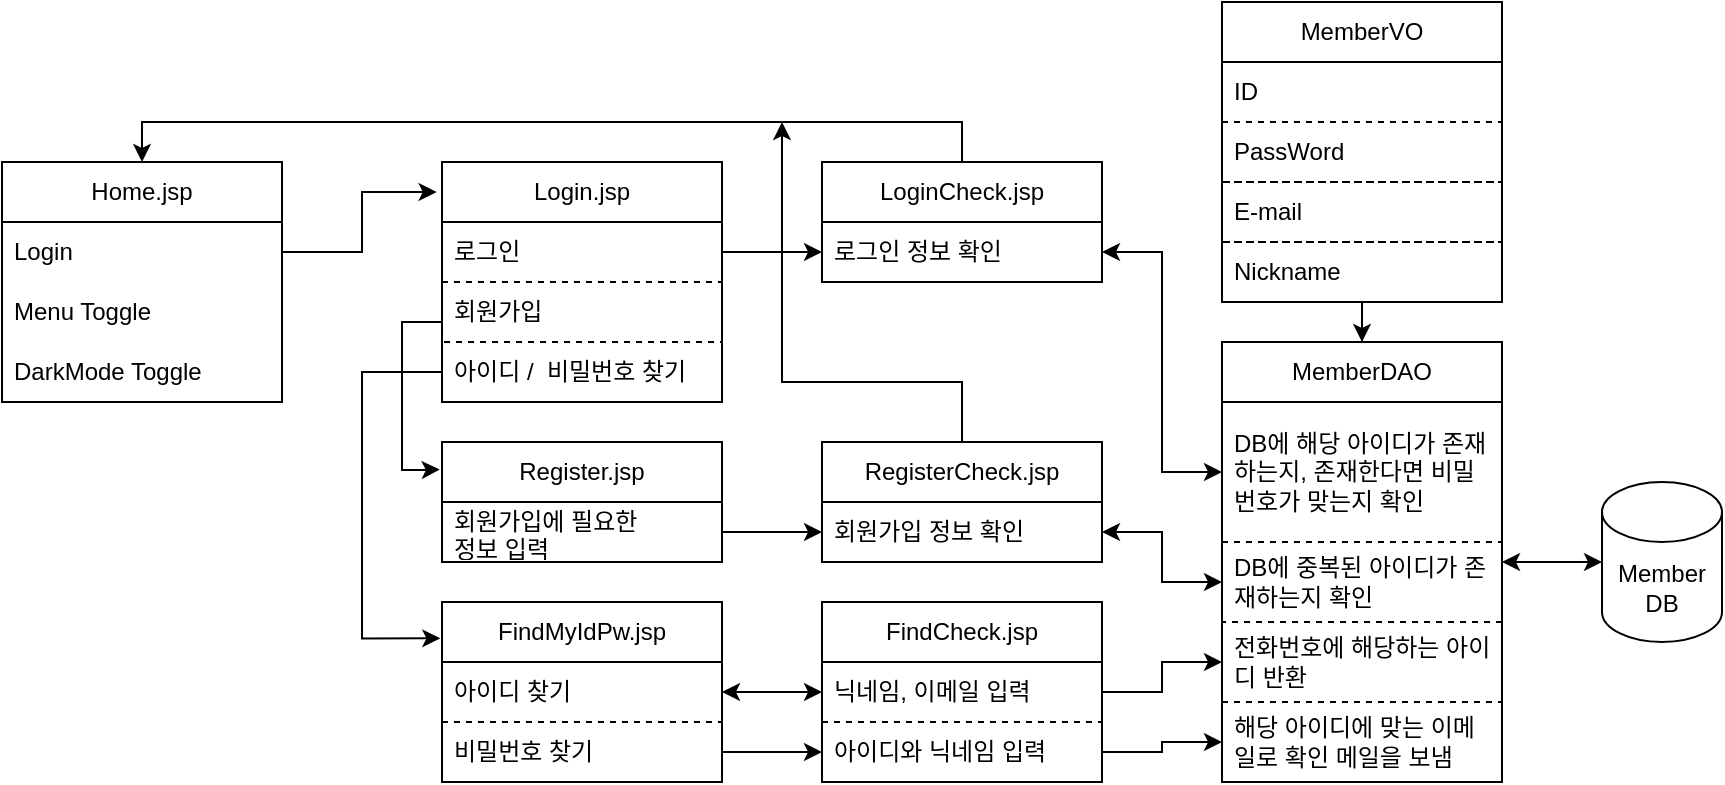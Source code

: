 <mxfile version="25.0.3">
  <diagram name="페이지-1" id="HWVJXGZuW3CK4hEEdGh3">
    <mxGraphModel dx="1434" dy="754" grid="1" gridSize="10" guides="1" tooltips="1" connect="1" arrows="1" fold="1" page="1" pageScale="1" pageWidth="1100" pageHeight="850" math="0" shadow="0">
      <root>
        <mxCell id="0" />
        <mxCell id="1" parent="0" />
        <mxCell id="S_vBsWQpr0SqbrmdmOaY-44" value="&lt;div&gt;Home.jsp&lt;/div&gt;" style="swimlane;fontStyle=0;childLayout=stackLayout;horizontal=1;startSize=30;horizontalStack=0;resizeParent=1;resizeParentMax=0;resizeLast=0;collapsible=1;marginBottom=0;whiteSpace=wrap;html=1;" parent="1" vertex="1">
          <mxGeometry x="120" y="240" width="140" height="120" as="geometry">
            <mxRectangle x="430" y="270" width="90" height="30" as="alternateBounds" />
          </mxGeometry>
        </mxCell>
        <mxCell id="S_vBsWQpr0SqbrmdmOaY-45" value="Login" style="text;strokeColor=none;fillColor=none;align=left;verticalAlign=middle;spacingLeft=4;spacingRight=4;overflow=hidden;points=[[0,0.5],[1,0.5]];portConstraint=eastwest;rotatable=0;whiteSpace=wrap;html=1;" parent="S_vBsWQpr0SqbrmdmOaY-44" vertex="1">
          <mxGeometry y="30" width="140" height="30" as="geometry" />
        </mxCell>
        <mxCell id="S_vBsWQpr0SqbrmdmOaY-46" value="Menu Toggle" style="text;strokeColor=none;fillColor=none;align=left;verticalAlign=middle;spacingLeft=4;spacingRight=4;overflow=hidden;points=[[0,0.5],[1,0.5]];portConstraint=eastwest;rotatable=0;whiteSpace=wrap;html=1;" parent="S_vBsWQpr0SqbrmdmOaY-44" vertex="1">
          <mxGeometry y="60" width="140" height="30" as="geometry" />
        </mxCell>
        <mxCell id="S_vBsWQpr0SqbrmdmOaY-47" value="DarkMode Toggle" style="text;strokeColor=none;fillColor=none;align=left;verticalAlign=middle;spacingLeft=4;spacingRight=4;overflow=hidden;points=[[0,0.5],[1,0.5]];portConstraint=eastwest;rotatable=0;whiteSpace=wrap;html=1;" parent="S_vBsWQpr0SqbrmdmOaY-44" vertex="1">
          <mxGeometry y="90" width="140" height="30" as="geometry" />
        </mxCell>
        <mxCell id="S_vBsWQpr0SqbrmdmOaY-49" value="Login.jsp" style="swimlane;fontStyle=0;childLayout=stackLayout;horizontal=1;startSize=30;horizontalStack=0;resizeParent=1;resizeParentMax=0;resizeLast=0;collapsible=1;marginBottom=0;whiteSpace=wrap;html=1;" parent="1" vertex="1">
          <mxGeometry x="340" y="240" width="140" height="120" as="geometry" />
        </mxCell>
        <mxCell id="S_vBsWQpr0SqbrmdmOaY-50" value="로그인" style="text;strokeColor=none;fillColor=none;align=left;verticalAlign=middle;spacingLeft=4;spacingRight=4;overflow=hidden;points=[[0,0.5],[1,0.5]];portConstraint=eastwest;rotatable=0;whiteSpace=wrap;html=1;" parent="S_vBsWQpr0SqbrmdmOaY-49" vertex="1">
          <mxGeometry y="30" width="140" height="30" as="geometry" />
        </mxCell>
        <mxCell id="S_vBsWQpr0SqbrmdmOaY-51" value="회원가입" style="text;strokeColor=default;fillColor=none;align=left;verticalAlign=middle;spacingLeft=4;spacingRight=4;overflow=hidden;points=[[0,0.5],[1,0.5]];portConstraint=eastwest;rotatable=0;whiteSpace=wrap;html=1;dashed=1;" parent="S_vBsWQpr0SqbrmdmOaY-49" vertex="1">
          <mxGeometry y="60" width="140" height="30" as="geometry" />
        </mxCell>
        <mxCell id="S_vBsWQpr0SqbrmdmOaY-52" value="아이디 /&amp;nbsp; 비밀번호 찾기" style="text;strokeColor=none;fillColor=none;align=left;verticalAlign=middle;spacingLeft=4;spacingRight=4;overflow=hidden;points=[[0,0.5],[1,0.5]];portConstraint=eastwest;rotatable=0;whiteSpace=wrap;html=1;" parent="S_vBsWQpr0SqbrmdmOaY-49" vertex="1">
          <mxGeometry y="90" width="140" height="30" as="geometry" />
        </mxCell>
        <mxCell id="S_vBsWQpr0SqbrmdmOaY-71" style="edgeStyle=orthogonalEdgeStyle;rounded=0;orthogonalLoop=1;jettySize=auto;html=1;entryX=0.5;entryY=0;entryDx=0;entryDy=0;" parent="1" source="S_vBsWQpr0SqbrmdmOaY-53" target="S_vBsWQpr0SqbrmdmOaY-44" edge="1">
          <mxGeometry relative="1" as="geometry">
            <Array as="points">
              <mxPoint x="600" y="220" />
              <mxPoint x="190" y="220" />
            </Array>
          </mxGeometry>
        </mxCell>
        <mxCell id="S_vBsWQpr0SqbrmdmOaY-53" value="LoginCheck.jsp" style="swimlane;fontStyle=0;childLayout=stackLayout;horizontal=1;startSize=30;horizontalStack=0;resizeParent=1;resizeParentMax=0;resizeLast=0;collapsible=1;marginBottom=0;whiteSpace=wrap;html=1;" parent="1" vertex="1">
          <mxGeometry x="530" y="240" width="140" height="60" as="geometry" />
        </mxCell>
        <mxCell id="S_vBsWQpr0SqbrmdmOaY-54" value="로그인 정보 확인" style="text;strokeColor=none;fillColor=none;align=left;verticalAlign=middle;spacingLeft=4;spacingRight=4;overflow=hidden;points=[[0,0.5],[1,0.5]];portConstraint=eastwest;rotatable=0;whiteSpace=wrap;html=1;" parent="S_vBsWQpr0SqbrmdmOaY-53" vertex="1">
          <mxGeometry y="30" width="140" height="30" as="geometry" />
        </mxCell>
        <mxCell id="S_vBsWQpr0SqbrmdmOaY-58" style="edgeStyle=orthogonalEdgeStyle;rounded=0;orthogonalLoop=1;jettySize=auto;html=1;exitX=1;exitY=0.5;exitDx=0;exitDy=0;entryX=-0.019;entryY=0.125;entryDx=0;entryDy=0;entryPerimeter=0;" parent="1" source="S_vBsWQpr0SqbrmdmOaY-45" target="S_vBsWQpr0SqbrmdmOaY-49" edge="1">
          <mxGeometry relative="1" as="geometry" />
        </mxCell>
        <mxCell id="S_vBsWQpr0SqbrmdmOaY-68" style="edgeStyle=orthogonalEdgeStyle;rounded=0;orthogonalLoop=1;jettySize=auto;html=1;entryX=0.5;entryY=0;entryDx=0;entryDy=0;" parent="1" source="S_vBsWQpr0SqbrmdmOaY-59" target="S_vBsWQpr0SqbrmdmOaY-64" edge="1">
          <mxGeometry relative="1" as="geometry" />
        </mxCell>
        <mxCell id="S_vBsWQpr0SqbrmdmOaY-59" value="MemberVO" style="swimlane;fontStyle=0;childLayout=stackLayout;horizontal=1;startSize=30;horizontalStack=0;resizeParent=1;resizeParentMax=0;resizeLast=0;collapsible=1;marginBottom=0;whiteSpace=wrap;html=1;" parent="1" vertex="1">
          <mxGeometry x="730" y="160" width="140" height="150" as="geometry" />
        </mxCell>
        <mxCell id="S_vBsWQpr0SqbrmdmOaY-60" value="ID" style="text;strokeColor=none;fillColor=none;align=left;verticalAlign=middle;spacingLeft=4;spacingRight=4;overflow=hidden;points=[[0,0.5],[1,0.5]];portConstraint=eastwest;rotatable=0;whiteSpace=wrap;html=1;" parent="S_vBsWQpr0SqbrmdmOaY-59" vertex="1">
          <mxGeometry y="30" width="140" height="30" as="geometry" />
        </mxCell>
        <mxCell id="S_vBsWQpr0SqbrmdmOaY-61" value="PassWord" style="text;strokeColor=default;fillColor=none;align=left;verticalAlign=middle;spacingLeft=4;spacingRight=4;overflow=hidden;points=[[0,0.5],[1,0.5]];portConstraint=eastwest;rotatable=0;whiteSpace=wrap;html=1;dashed=1;" parent="S_vBsWQpr0SqbrmdmOaY-59" vertex="1">
          <mxGeometry y="60" width="140" height="30" as="geometry" />
        </mxCell>
        <mxCell id="S_vBsWQpr0SqbrmdmOaY-97" value="E-mail" style="text;strokeColor=default;fillColor=none;align=left;verticalAlign=middle;spacingLeft=4;spacingRight=4;overflow=hidden;points=[[0,0.5],[1,0.5]];portConstraint=eastwest;rotatable=0;whiteSpace=wrap;html=1;dashed=1;" parent="S_vBsWQpr0SqbrmdmOaY-59" vertex="1">
          <mxGeometry y="90" width="140" height="30" as="geometry" />
        </mxCell>
        <mxCell id="S_vBsWQpr0SqbrmdmOaY-98" value="Nickname" style="text;strokeColor=default;fillColor=none;align=left;verticalAlign=middle;spacingLeft=4;spacingRight=4;overflow=hidden;points=[[0,0.5],[1,0.5]];portConstraint=eastwest;rotatable=0;whiteSpace=wrap;html=1;dashed=1;" parent="S_vBsWQpr0SqbrmdmOaY-59" vertex="1">
          <mxGeometry y="120" width="140" height="30" as="geometry" />
        </mxCell>
        <mxCell id="S_vBsWQpr0SqbrmdmOaY-63" style="edgeStyle=orthogonalEdgeStyle;rounded=0;orthogonalLoop=1;jettySize=auto;html=1;entryX=0;entryY=0.5;entryDx=0;entryDy=0;" parent="1" source="S_vBsWQpr0SqbrmdmOaY-50" target="S_vBsWQpr0SqbrmdmOaY-54" edge="1">
          <mxGeometry relative="1" as="geometry" />
        </mxCell>
        <mxCell id="S_vBsWQpr0SqbrmdmOaY-64" value="MemberDAO" style="swimlane;fontStyle=0;childLayout=stackLayout;horizontal=1;startSize=30;horizontalStack=0;resizeParent=1;resizeParentMax=0;resizeLast=0;collapsible=1;marginBottom=0;whiteSpace=wrap;html=1;" parent="1" vertex="1">
          <mxGeometry x="730" y="330" width="140" height="220" as="geometry" />
        </mxCell>
        <mxCell id="S_vBsWQpr0SqbrmdmOaY-65" value="DB에 해당 아이디가 존재하는지, 존재한다면 비밀번호가 맞는지 확인" style="text;strokeColor=none;fillColor=none;align=left;verticalAlign=middle;spacingLeft=4;spacingRight=4;overflow=hidden;points=[[0,0.5],[1,0.5]];portConstraint=eastwest;rotatable=0;whiteSpace=wrap;html=1;" parent="S_vBsWQpr0SqbrmdmOaY-64" vertex="1">
          <mxGeometry y="30" width="140" height="70" as="geometry" />
        </mxCell>
        <mxCell id="S_vBsWQpr0SqbrmdmOaY-79" value="DB에 중복된 아이디가 존재하는지 확인" style="text;strokeColor=default;fillColor=none;align=left;verticalAlign=middle;spacingLeft=4;spacingRight=4;overflow=hidden;points=[[0,0.5],[1,0.5]];portConstraint=eastwest;rotatable=0;whiteSpace=wrap;html=1;dashed=1;" parent="S_vBsWQpr0SqbrmdmOaY-64" vertex="1">
          <mxGeometry y="100" width="140" height="40" as="geometry" />
        </mxCell>
        <mxCell id="S_vBsWQpr0SqbrmdmOaY-91" value="전화번호에 해당하는 아이디 반환" style="text;strokeColor=none;fillColor=none;align=left;verticalAlign=middle;spacingLeft=4;spacingRight=4;overflow=hidden;points=[[0,0.5],[1,0.5]];portConstraint=eastwest;rotatable=0;whiteSpace=wrap;html=1;" parent="S_vBsWQpr0SqbrmdmOaY-64" vertex="1">
          <mxGeometry y="140" width="140" height="40" as="geometry" />
        </mxCell>
        <mxCell id="S_vBsWQpr0SqbrmdmOaY-102" value="해당 아이디에 맞는 이메일로 확인 메일을 보냄" style="text;strokeColor=default;fillColor=none;align=left;verticalAlign=middle;spacingLeft=4;spacingRight=4;overflow=hidden;points=[[0,0.5],[1,0.5]];portConstraint=eastwest;rotatable=0;whiteSpace=wrap;html=1;dashed=1;" parent="S_vBsWQpr0SqbrmdmOaY-64" vertex="1">
          <mxGeometry y="180" width="140" height="40" as="geometry" />
        </mxCell>
        <mxCell id="S_vBsWQpr0SqbrmdmOaY-69" style="edgeStyle=orthogonalEdgeStyle;rounded=0;orthogonalLoop=1;jettySize=auto;html=1;entryX=0;entryY=0.5;entryDx=0;entryDy=0;startArrow=classic;startFill=1;" parent="1" source="S_vBsWQpr0SqbrmdmOaY-54" target="S_vBsWQpr0SqbrmdmOaY-65" edge="1">
          <mxGeometry relative="1" as="geometry" />
        </mxCell>
        <mxCell id="S_vBsWQpr0SqbrmdmOaY-72" value="Register.jsp" style="swimlane;fontStyle=0;childLayout=stackLayout;horizontal=1;startSize=30;horizontalStack=0;resizeParent=1;resizeParentMax=0;resizeLast=0;collapsible=1;marginBottom=0;whiteSpace=wrap;html=1;" parent="1" vertex="1">
          <mxGeometry x="340" y="380" width="140" height="60" as="geometry" />
        </mxCell>
        <mxCell id="S_vBsWQpr0SqbrmdmOaY-73" value="&lt;div&gt;회원가입에 필요한 &lt;br&gt;&lt;/div&gt;&lt;div&gt;정보 입력&lt;/div&gt;" style="text;strokeColor=none;fillColor=none;align=left;verticalAlign=middle;spacingLeft=4;spacingRight=4;overflow=hidden;points=[[0,0.5],[1,0.5]];portConstraint=eastwest;rotatable=0;whiteSpace=wrap;html=1;" parent="S_vBsWQpr0SqbrmdmOaY-72" vertex="1">
          <mxGeometry y="30" width="140" height="30" as="geometry" />
        </mxCell>
        <mxCell id="S_vBsWQpr0SqbrmdmOaY-76" style="edgeStyle=orthogonalEdgeStyle;rounded=0;orthogonalLoop=1;jettySize=auto;html=1;entryX=-0.008;entryY=0.146;entryDx=0;entryDy=0;entryPerimeter=0;" parent="1" edge="1">
          <mxGeometry relative="1" as="geometry">
            <mxPoint x="340" y="320" as="sourcePoint" />
            <mxPoint x="338.88" y="393.76" as="targetPoint" />
            <Array as="points">
              <mxPoint x="320" y="320" />
              <mxPoint x="320" y="394" />
              <mxPoint x="330" y="394" />
            </Array>
          </mxGeometry>
        </mxCell>
        <mxCell id="S_vBsWQpr0SqbrmdmOaY-86" style="edgeStyle=orthogonalEdgeStyle;rounded=0;orthogonalLoop=1;jettySize=auto;html=1;" parent="1" source="S_vBsWQpr0SqbrmdmOaY-77" edge="1">
          <mxGeometry relative="1" as="geometry">
            <mxPoint x="510" y="220" as="targetPoint" />
            <Array as="points">
              <mxPoint x="600" y="350" />
              <mxPoint x="510" y="350" />
            </Array>
          </mxGeometry>
        </mxCell>
        <mxCell id="S_vBsWQpr0SqbrmdmOaY-77" value="RegisterCheck.jsp" style="swimlane;fontStyle=0;childLayout=stackLayout;horizontal=1;startSize=30;horizontalStack=0;resizeParent=1;resizeParentMax=0;resizeLast=0;collapsible=1;marginBottom=0;whiteSpace=wrap;html=1;" parent="1" vertex="1">
          <mxGeometry x="530" y="380" width="140" height="60" as="geometry" />
        </mxCell>
        <mxCell id="S_vBsWQpr0SqbrmdmOaY-78" value="회원가입 정보 확인" style="text;strokeColor=none;fillColor=none;align=left;verticalAlign=middle;spacingLeft=4;spacingRight=4;overflow=hidden;points=[[0,0.5],[1,0.5]];portConstraint=eastwest;rotatable=0;whiteSpace=wrap;html=1;" parent="S_vBsWQpr0SqbrmdmOaY-77" vertex="1">
          <mxGeometry y="30" width="140" height="30" as="geometry" />
        </mxCell>
        <mxCell id="S_vBsWQpr0SqbrmdmOaY-84" style="edgeStyle=orthogonalEdgeStyle;rounded=0;orthogonalLoop=1;jettySize=auto;html=1;entryX=0;entryY=0.5;entryDx=0;entryDy=0;startArrow=classic;startFill=1;" parent="1" source="S_vBsWQpr0SqbrmdmOaY-78" target="S_vBsWQpr0SqbrmdmOaY-79" edge="1">
          <mxGeometry relative="1" as="geometry">
            <Array as="points">
              <mxPoint x="700" y="425" />
              <mxPoint x="700" y="450" />
            </Array>
          </mxGeometry>
        </mxCell>
        <mxCell id="S_vBsWQpr0SqbrmdmOaY-85" style="edgeStyle=orthogonalEdgeStyle;rounded=0;orthogonalLoop=1;jettySize=auto;html=1;exitX=1;exitY=0.5;exitDx=0;exitDy=0;entryX=0;entryY=0.5;entryDx=0;entryDy=0;" parent="1" source="S_vBsWQpr0SqbrmdmOaY-73" target="S_vBsWQpr0SqbrmdmOaY-78" edge="1">
          <mxGeometry relative="1" as="geometry" />
        </mxCell>
        <mxCell id="S_vBsWQpr0SqbrmdmOaY-87" value="FindMyIdPw.jsp" style="swimlane;fontStyle=0;childLayout=stackLayout;horizontal=1;startSize=30;horizontalStack=0;resizeParent=1;resizeParentMax=0;resizeLast=0;collapsible=1;marginBottom=0;whiteSpace=wrap;html=1;" parent="1" vertex="1">
          <mxGeometry x="340" y="460" width="140" height="90" as="geometry" />
        </mxCell>
        <mxCell id="S_vBsWQpr0SqbrmdmOaY-88" value="아이디 찾기" style="text;strokeColor=none;fillColor=none;align=left;verticalAlign=middle;spacingLeft=4;spacingRight=4;overflow=hidden;points=[[0,0.5],[1,0.5]];portConstraint=eastwest;rotatable=0;whiteSpace=wrap;html=1;" parent="S_vBsWQpr0SqbrmdmOaY-87" vertex="1">
          <mxGeometry y="30" width="140" height="30" as="geometry" />
        </mxCell>
        <mxCell id="S_vBsWQpr0SqbrmdmOaY-89" value="비밀번호 찾기" style="text;strokeColor=default;fillColor=none;align=left;verticalAlign=middle;spacingLeft=4;spacingRight=4;overflow=hidden;points=[[0,0.5],[1,0.5]];portConstraint=eastwest;rotatable=0;whiteSpace=wrap;html=1;dashed=1;" parent="S_vBsWQpr0SqbrmdmOaY-87" vertex="1">
          <mxGeometry y="60" width="140" height="30" as="geometry" />
        </mxCell>
        <mxCell id="S_vBsWQpr0SqbrmdmOaY-90" style="edgeStyle=orthogonalEdgeStyle;rounded=0;orthogonalLoop=1;jettySize=auto;html=1;entryX=-0.006;entryY=0.202;entryDx=0;entryDy=0;entryPerimeter=0;" parent="1" source="S_vBsWQpr0SqbrmdmOaY-52" target="S_vBsWQpr0SqbrmdmOaY-87" edge="1">
          <mxGeometry relative="1" as="geometry">
            <Array as="points">
              <mxPoint x="300" y="345" />
              <mxPoint x="300" y="478" />
            </Array>
          </mxGeometry>
        </mxCell>
        <mxCell id="S_vBsWQpr0SqbrmdmOaY-92" value="FindCheck.jsp" style="swimlane;fontStyle=0;childLayout=stackLayout;horizontal=1;startSize=30;horizontalStack=0;resizeParent=1;resizeParentMax=0;resizeLast=0;collapsible=1;marginBottom=0;whiteSpace=wrap;html=1;" parent="1" vertex="1">
          <mxGeometry x="530" y="460" width="140" height="90" as="geometry" />
        </mxCell>
        <mxCell id="S_vBsWQpr0SqbrmdmOaY-93" value="&lt;div&gt;닉네임, 이메일 입력&lt;/div&gt;" style="text;strokeColor=none;fillColor=none;align=left;verticalAlign=middle;spacingLeft=4;spacingRight=4;overflow=hidden;points=[[0,0.5],[1,0.5]];portConstraint=eastwest;rotatable=0;whiteSpace=wrap;html=1;" parent="S_vBsWQpr0SqbrmdmOaY-92" vertex="1">
          <mxGeometry y="30" width="140" height="30" as="geometry" />
        </mxCell>
        <mxCell id="S_vBsWQpr0SqbrmdmOaY-94" value="아이디와 닉네임 입력 " style="text;strokeColor=default;fillColor=none;align=left;verticalAlign=middle;spacingLeft=4;spacingRight=4;overflow=hidden;points=[[0,0.5],[1,0.5]];portConstraint=eastwest;rotatable=0;whiteSpace=wrap;html=1;dashed=1;" parent="S_vBsWQpr0SqbrmdmOaY-92" vertex="1">
          <mxGeometry y="60" width="140" height="30" as="geometry" />
        </mxCell>
        <mxCell id="S_vBsWQpr0SqbrmdmOaY-95" style="edgeStyle=orthogonalEdgeStyle;rounded=0;orthogonalLoop=1;jettySize=auto;html=1;exitX=1;exitY=0.5;exitDx=0;exitDy=0;entryX=0;entryY=0.5;entryDx=0;entryDy=0;startArrow=classic;startFill=1;" parent="1" source="S_vBsWQpr0SqbrmdmOaY-88" target="S_vBsWQpr0SqbrmdmOaY-93" edge="1">
          <mxGeometry relative="1" as="geometry" />
        </mxCell>
        <mxCell id="S_vBsWQpr0SqbrmdmOaY-96" style="edgeStyle=orthogonalEdgeStyle;rounded=0;orthogonalLoop=1;jettySize=auto;html=1;entryX=0;entryY=0.5;entryDx=0;entryDy=0;" parent="1" source="S_vBsWQpr0SqbrmdmOaY-89" target="S_vBsWQpr0SqbrmdmOaY-94" edge="1">
          <mxGeometry relative="1" as="geometry" />
        </mxCell>
        <mxCell id="S_vBsWQpr0SqbrmdmOaY-99" value="&lt;div&gt;Member&lt;/div&gt;&lt;div&gt;DB&lt;br&gt;&lt;/div&gt;" style="shape=cylinder3;whiteSpace=wrap;html=1;boundedLbl=1;backgroundOutline=1;size=15;" parent="1" vertex="1">
          <mxGeometry x="920" y="400" width="60" height="80" as="geometry" />
        </mxCell>
        <mxCell id="S_vBsWQpr0SqbrmdmOaY-100" style="edgeStyle=orthogonalEdgeStyle;rounded=0;orthogonalLoop=1;jettySize=auto;html=1;entryX=0;entryY=0.5;entryDx=0;entryDy=0;entryPerimeter=0;startArrow=classic;startFill=1;" parent="1" source="S_vBsWQpr0SqbrmdmOaY-64" target="S_vBsWQpr0SqbrmdmOaY-99" edge="1">
          <mxGeometry relative="1" as="geometry" />
        </mxCell>
        <mxCell id="S_vBsWQpr0SqbrmdmOaY-106" style="edgeStyle=orthogonalEdgeStyle;rounded=0;orthogonalLoop=1;jettySize=auto;html=1;entryX=0;entryY=0.5;entryDx=0;entryDy=0;" parent="1" source="S_vBsWQpr0SqbrmdmOaY-93" target="S_vBsWQpr0SqbrmdmOaY-91" edge="1">
          <mxGeometry relative="1" as="geometry" />
        </mxCell>
        <mxCell id="S_vBsWQpr0SqbrmdmOaY-107" style="edgeStyle=orthogonalEdgeStyle;rounded=0;orthogonalLoop=1;jettySize=auto;html=1;exitX=1;exitY=0.5;exitDx=0;exitDy=0;entryX=0;entryY=0.5;entryDx=0;entryDy=0;" parent="1" source="S_vBsWQpr0SqbrmdmOaY-94" target="S_vBsWQpr0SqbrmdmOaY-102" edge="1">
          <mxGeometry relative="1" as="geometry">
            <Array as="points">
              <mxPoint x="700" y="535" />
              <mxPoint x="700" y="530" />
            </Array>
          </mxGeometry>
        </mxCell>
      </root>
    </mxGraphModel>
  </diagram>
</mxfile>
